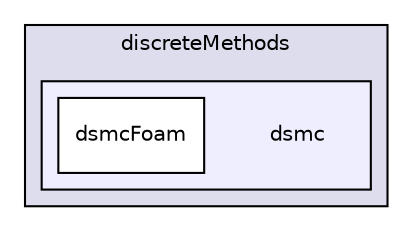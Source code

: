 digraph "applications/solvers/discreteMethods/dsmc" {
  bgcolor=transparent;
  compound=true
  node [ fontsize="10", fontname="Helvetica"];
  edge [ labelfontsize="10", labelfontname="Helvetica"];
  subgraph clusterdir_8a605ff3c0e2dfbb6b998066c93429d7 {
    graph [ bgcolor="#ddddee", pencolor="black", label="discreteMethods" fontname="Helvetica", fontsize="10", URL="dir_8a605ff3c0e2dfbb6b998066c93429d7.html"]
  subgraph clusterdir_b20997a7199e59148f127b94cdef3c86 {
    graph [ bgcolor="#eeeeff", pencolor="black", label="" URL="dir_b20997a7199e59148f127b94cdef3c86.html"];
    dir_b20997a7199e59148f127b94cdef3c86 [shape=plaintext label="dsmc"];
    dir_09e15c0d3c97688c95c2d06028e6da55 [shape=box label="dsmcFoam" color="black" fillcolor="white" style="filled" URL="dir_09e15c0d3c97688c95c2d06028e6da55.html"];
  }
  }
}
